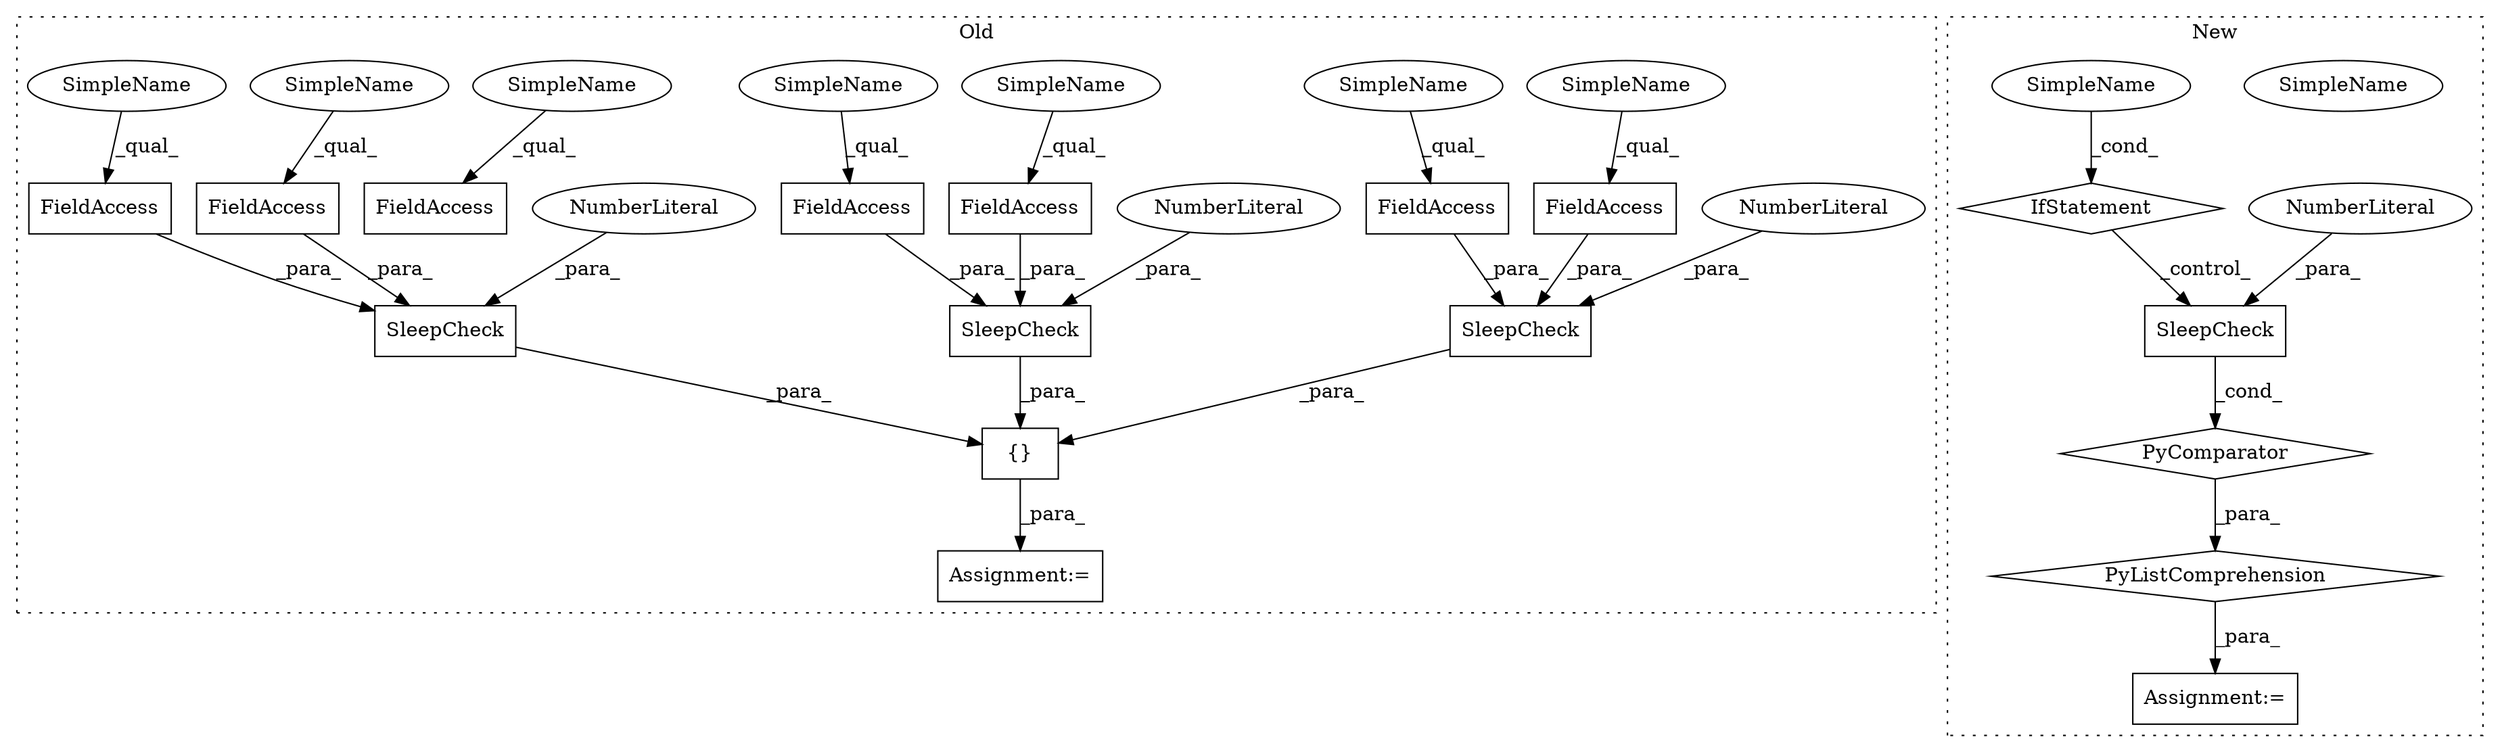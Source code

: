 digraph G {
subgraph cluster0 {
1 [label="SleepCheck" a="32" s="8534,8575" l="11,1" shape="box"];
4 [label="{}" a="4" s="8361,8576" l="1,1" shape="box"];
5 [label="NumberLiteral" a="34" s="8545" l="3" shape="ellipse"];
6 [label="FieldAccess" a="22" s="8549" l="11" shape="box"];
7 [label="FieldAccess" a="22" s="8463" l="11" shape="box"];
8 [label="FieldAccess" a="22" s="8561" l="14" shape="box"];
9 [label="FieldAccess" a="22" s="8377" l="11" shape="box"];
10 [label="FieldAccess" a="22" s="8389" l="14" shape="box"];
11 [label="FieldAccess" a="22" s="8432" l="14" shape="box"];
12 [label="FieldAccess" a="22" s="8475" l="14" shape="box"];
13 [label="SleepCheck" a="32" s="8448,8489" l="11,1" shape="box"];
14 [label="NumberLiteral" a="34" s="8459" l="3" shape="ellipse"];
15 [label="SleepCheck" a="32" s="8362,8403" l="11,1" shape="box"];
16 [label="NumberLiteral" a="34" s="8373" l="3" shape="ellipse"];
21 [label="Assignment:=" a="7" s="8343" l="1" shape="box"];
24 [label="SimpleName" a="42" s="8377" l="4" shape="ellipse"];
25 [label="SimpleName" a="42" s="8475" l="4" shape="ellipse"];
26 [label="SimpleName" a="42" s="8561" l="4" shape="ellipse"];
27 [label="SimpleName" a="42" s="8549" l="4" shape="ellipse"];
28 [label="SimpleName" a="42" s="8432" l="4" shape="ellipse"];
29 [label="SimpleName" a="42" s="8463" l="4" shape="ellipse"];
30 [label="SimpleName" a="42" s="8389" l="4" shape="ellipse"];
label = "Old";
style="dotted";
}
subgraph cluster1 {
2 [label="SleepCheck" a="32" s="7821,7835" l="11,1" shape="box"];
3 [label="NumberLiteral" a="34" s="7832" l="3" shape="ellipse"];
17 [label="PyComparator" a="113" s="7894" l="24" shape="diamond"];
18 [label="IfStatement" a="25" s="7894" l="24" shape="diamond"];
19 [label="SimpleName" a="42" s="7913" l="5" shape="ellipse"];
20 [label="Assignment:=" a="7" s="7809" l="12" shape="box"];
22 [label="PyListComprehension" a="109" s="7821" l="105" shape="diamond"];
23 [label="SimpleName" a="42" s="7913" l="5" shape="ellipse"];
label = "New";
style="dotted";
}
1 -> 4 [label="_para_"];
2 -> 17 [label="_cond_"];
3 -> 2 [label="_para_"];
4 -> 21 [label="_para_"];
5 -> 1 [label="_para_"];
6 -> 1 [label="_para_"];
7 -> 13 [label="_para_"];
8 -> 1 [label="_para_"];
9 -> 15 [label="_para_"];
10 -> 15 [label="_para_"];
12 -> 13 [label="_para_"];
13 -> 4 [label="_para_"];
14 -> 13 [label="_para_"];
15 -> 4 [label="_para_"];
16 -> 15 [label="_para_"];
17 -> 22 [label="_para_"];
18 -> 2 [label="_control_"];
22 -> 20 [label="_para_"];
23 -> 18 [label="_cond_"];
24 -> 9 [label="_qual_"];
25 -> 12 [label="_qual_"];
26 -> 8 [label="_qual_"];
27 -> 6 [label="_qual_"];
28 -> 11 [label="_qual_"];
29 -> 7 [label="_qual_"];
30 -> 10 [label="_qual_"];
}